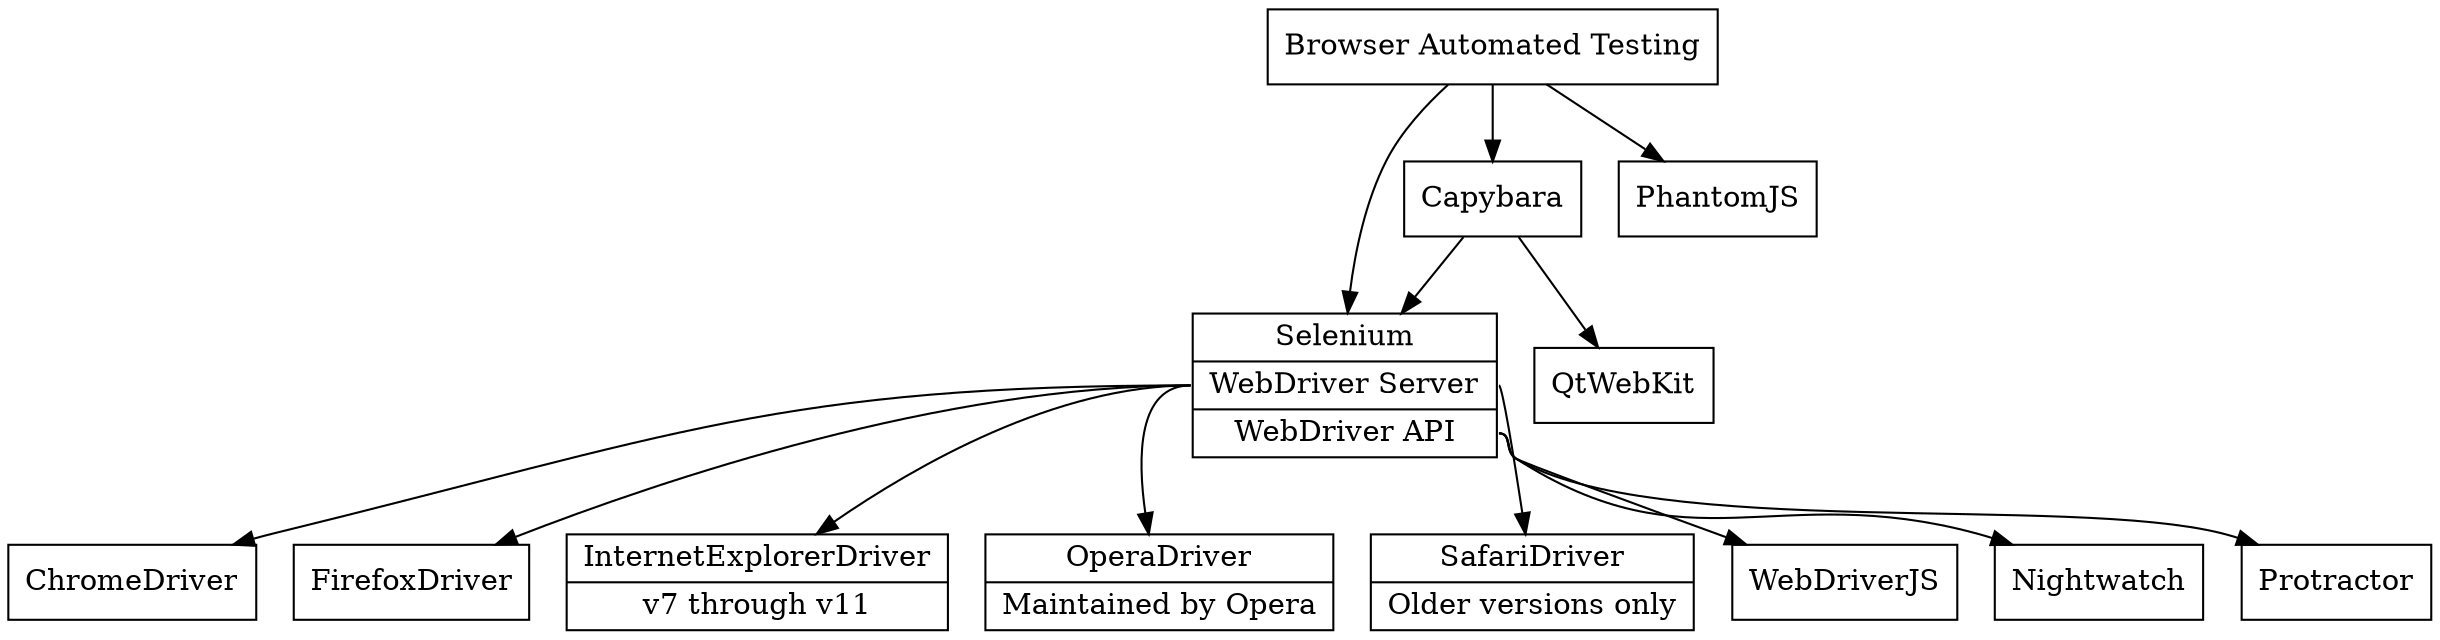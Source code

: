 digraph BAT {

  // ###########################################################################
  graph [rankdir=TB];
  node  [shape="record"];
  edge  [];

  // ###########################################################################
  bat [label="Browser Automated Testing"];
  selenium [label="{Selenium | <s>WebDriver Server | <a>WebDriver API}"];
  capybara [label="Capybara"];
  phantomjs [label="PhantomJS"];
  qtwebkit [label="QtWebKit"];

  // ###########################################################################
  chrome [label="ChromeDriver"];
  firefox [label="FirefoxDriver"];
  ie [label="{InternetExplorerDriver | v7 through v11 }"];
  opera [label="{OperaDriver | Maintained by Opera}"]
  safari [label="{SafariDriver | Older versions only }"]

  webdriverjs [label="WebDriverJS"];
  nightwatch [label="Nightwatch"];
  protractor [label="Protractor"];
  
  // ###########################################################################
  bat -> selenium;
  bat -> capybara;
  bat -> phantomjs;
  capybara -> selenium;
  capybara -> qtwebkit;

  selenium:s -> chrome;
  selenium:s -> firefox;
  selenium:s -> ie;
  selenium:s -> opera;
  selenium:s -> safari;

  selenium:a -> webdriverjs;
  selenium:a -> nightwatch;
  selenium:a -> protractor;
}
